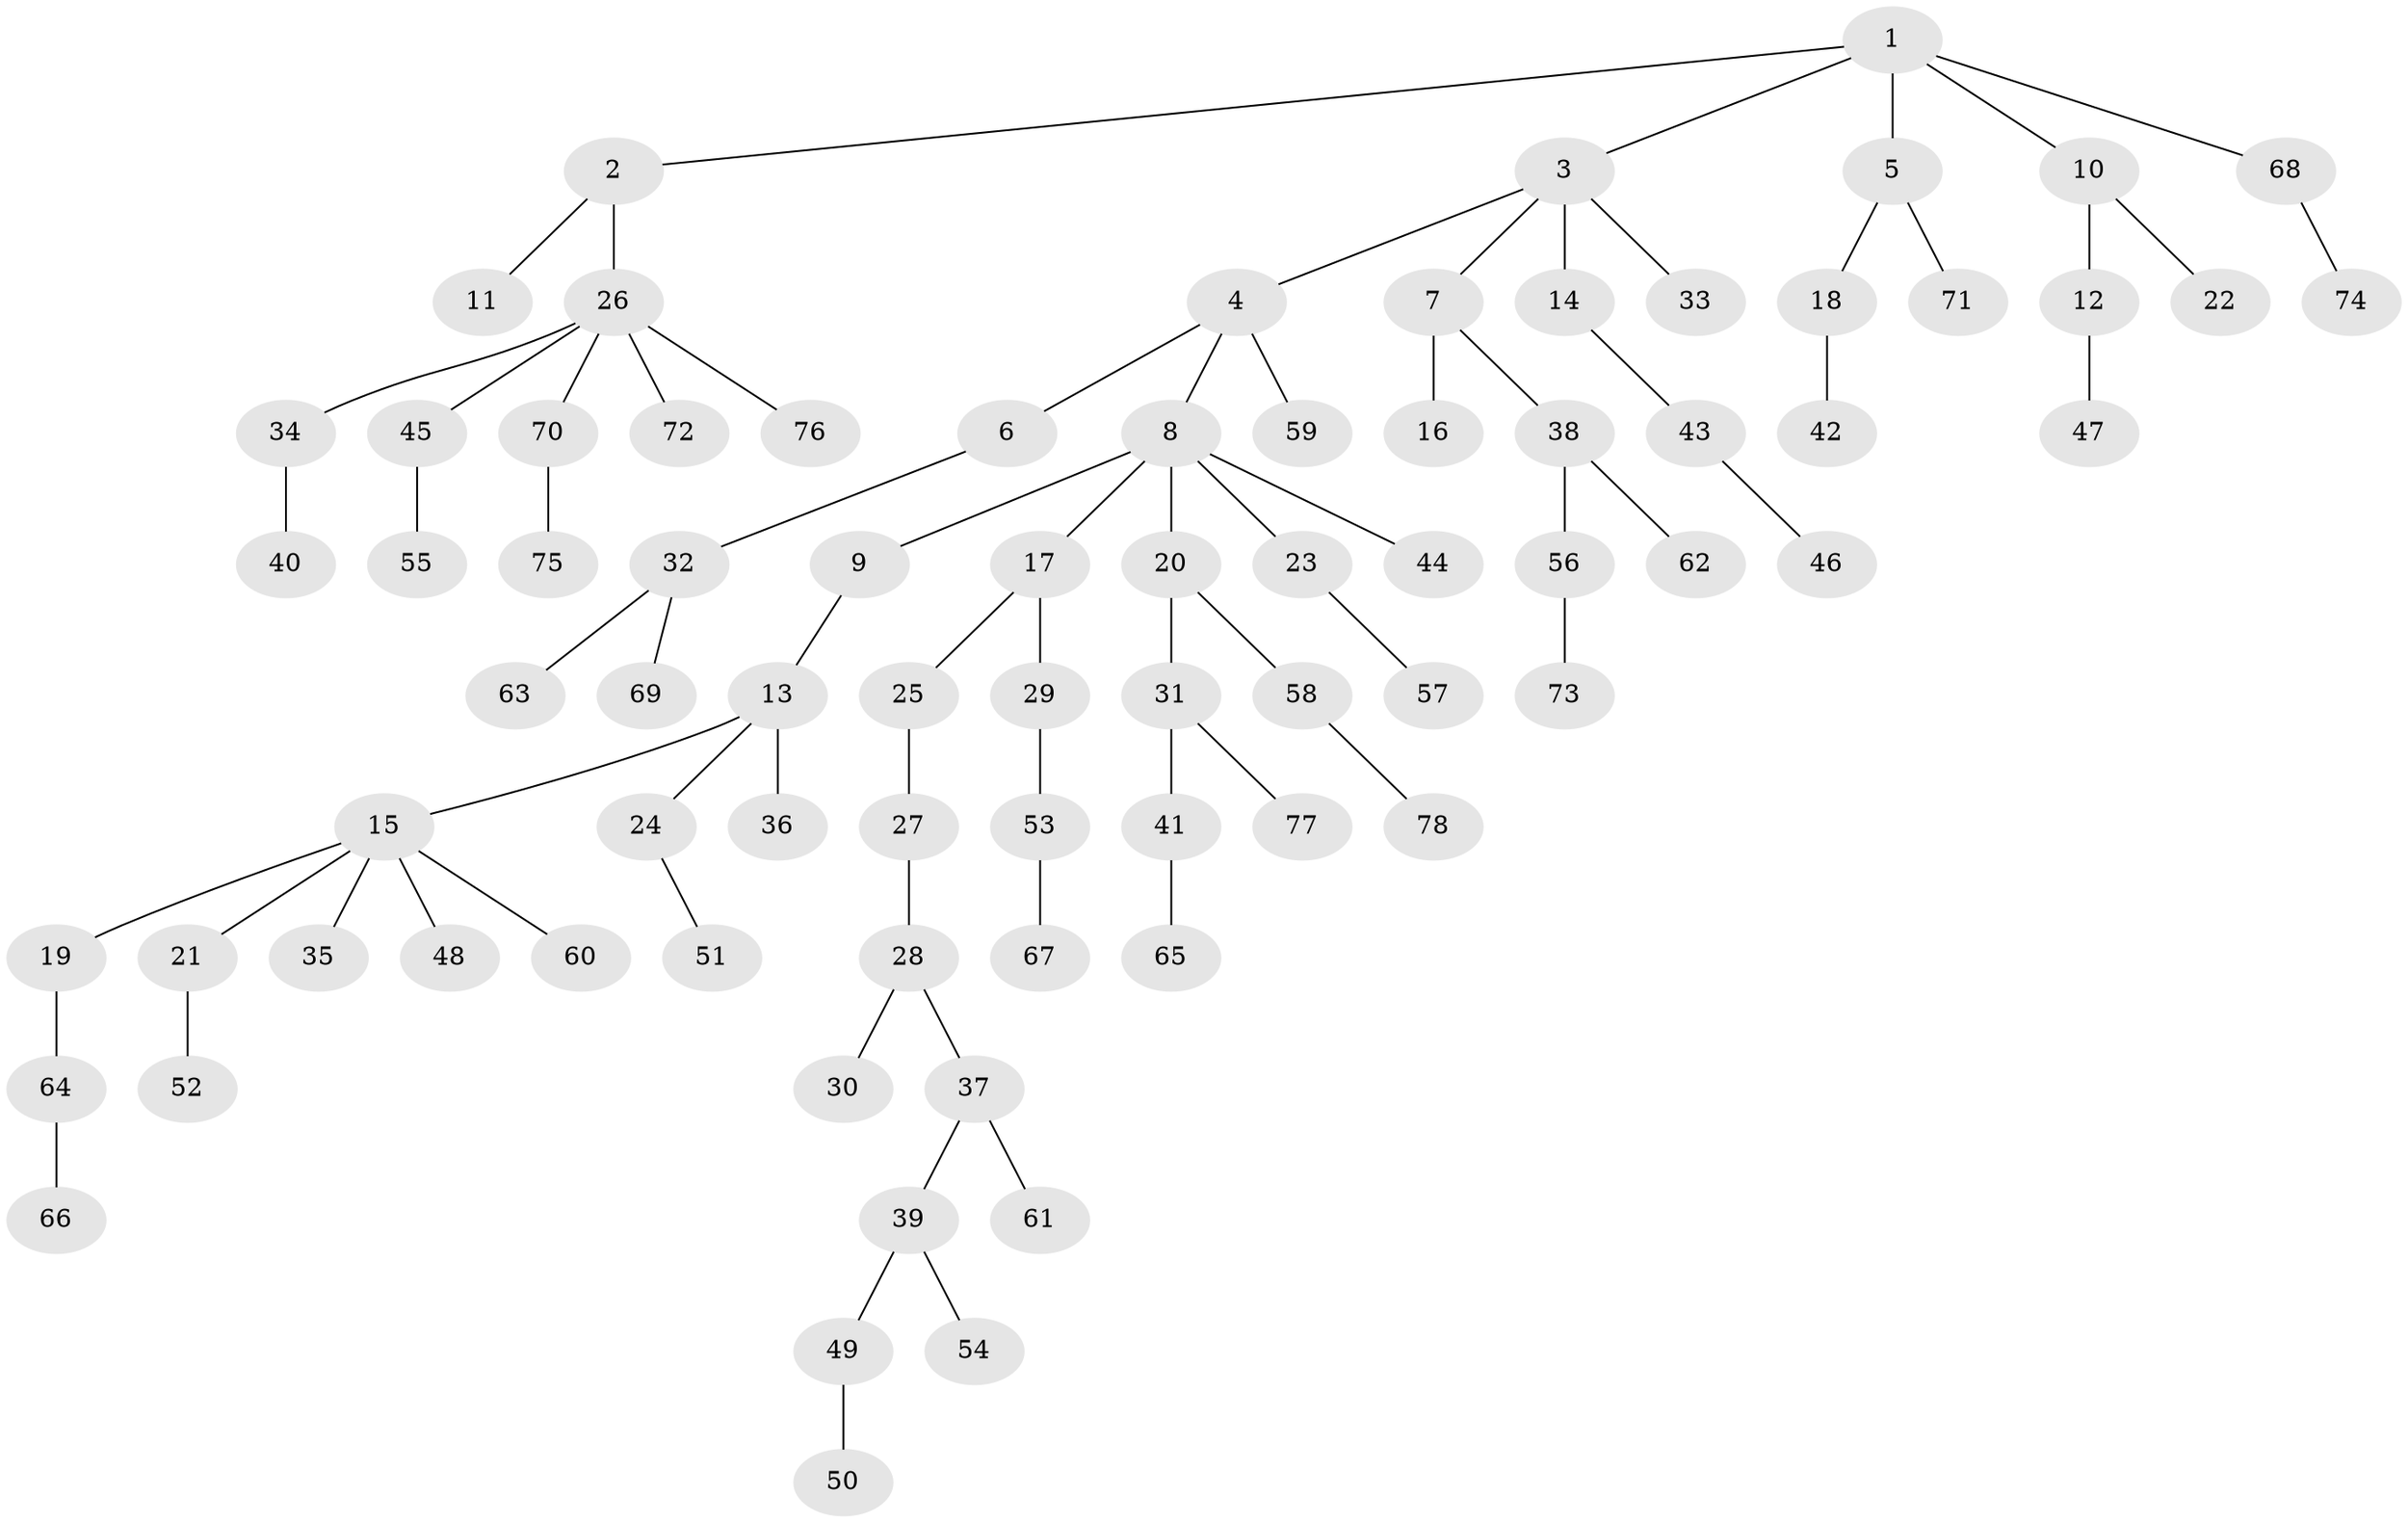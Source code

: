 // Generated by graph-tools (version 1.1) at 2025/26/03/09/25 03:26:30]
// undirected, 78 vertices, 77 edges
graph export_dot {
graph [start="1"]
  node [color=gray90,style=filled];
  1;
  2;
  3;
  4;
  5;
  6;
  7;
  8;
  9;
  10;
  11;
  12;
  13;
  14;
  15;
  16;
  17;
  18;
  19;
  20;
  21;
  22;
  23;
  24;
  25;
  26;
  27;
  28;
  29;
  30;
  31;
  32;
  33;
  34;
  35;
  36;
  37;
  38;
  39;
  40;
  41;
  42;
  43;
  44;
  45;
  46;
  47;
  48;
  49;
  50;
  51;
  52;
  53;
  54;
  55;
  56;
  57;
  58;
  59;
  60;
  61;
  62;
  63;
  64;
  65;
  66;
  67;
  68;
  69;
  70;
  71;
  72;
  73;
  74;
  75;
  76;
  77;
  78;
  1 -- 2;
  1 -- 3;
  1 -- 5;
  1 -- 10;
  1 -- 68;
  2 -- 11;
  2 -- 26;
  3 -- 4;
  3 -- 7;
  3 -- 14;
  3 -- 33;
  4 -- 6;
  4 -- 8;
  4 -- 59;
  5 -- 18;
  5 -- 71;
  6 -- 32;
  7 -- 16;
  7 -- 38;
  8 -- 9;
  8 -- 17;
  8 -- 20;
  8 -- 23;
  8 -- 44;
  9 -- 13;
  10 -- 12;
  10 -- 22;
  12 -- 47;
  13 -- 15;
  13 -- 24;
  13 -- 36;
  14 -- 43;
  15 -- 19;
  15 -- 21;
  15 -- 35;
  15 -- 48;
  15 -- 60;
  17 -- 25;
  17 -- 29;
  18 -- 42;
  19 -- 64;
  20 -- 31;
  20 -- 58;
  21 -- 52;
  23 -- 57;
  24 -- 51;
  25 -- 27;
  26 -- 34;
  26 -- 45;
  26 -- 70;
  26 -- 72;
  26 -- 76;
  27 -- 28;
  28 -- 30;
  28 -- 37;
  29 -- 53;
  31 -- 41;
  31 -- 77;
  32 -- 63;
  32 -- 69;
  34 -- 40;
  37 -- 39;
  37 -- 61;
  38 -- 56;
  38 -- 62;
  39 -- 49;
  39 -- 54;
  41 -- 65;
  43 -- 46;
  45 -- 55;
  49 -- 50;
  53 -- 67;
  56 -- 73;
  58 -- 78;
  64 -- 66;
  68 -- 74;
  70 -- 75;
}
